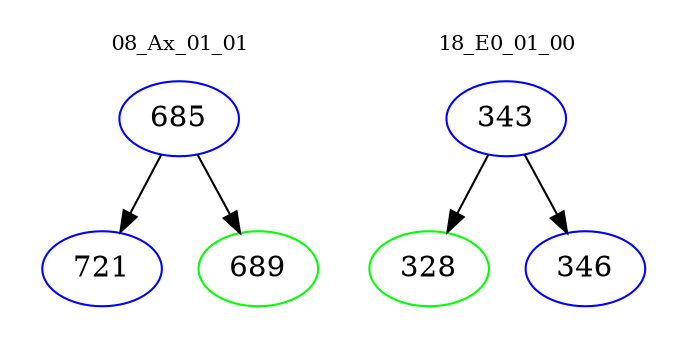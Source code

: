 digraph{
subgraph cluster_0 {
color = white
label = "08_Ax_01_01";
fontsize=10;
T0_685 [label="685", color="blue"]
T0_685 -> T0_721 [color="black"]
T0_721 [label="721", color="blue"]
T0_685 -> T0_689 [color="black"]
T0_689 [label="689", color="green"]
}
subgraph cluster_1 {
color = white
label = "18_E0_01_00";
fontsize=10;
T1_343 [label="343", color="blue"]
T1_343 -> T1_328 [color="black"]
T1_328 [label="328", color="green"]
T1_343 -> T1_346 [color="black"]
T1_346 [label="346", color="blue"]
}
}
